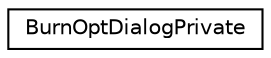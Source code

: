 digraph "类继承关系图"
{
  edge [fontname="Helvetica",fontsize="10",labelfontname="Helvetica",labelfontsize="10"];
  node [fontname="Helvetica",fontsize="10",shape=record];
  rankdir="LR";
  Node0 [label="BurnOptDialogPrivate",height=0.2,width=0.4,color="black", fillcolor="white", style="filled",URL="$class_burn_opt_dialog_private.html"];
}
